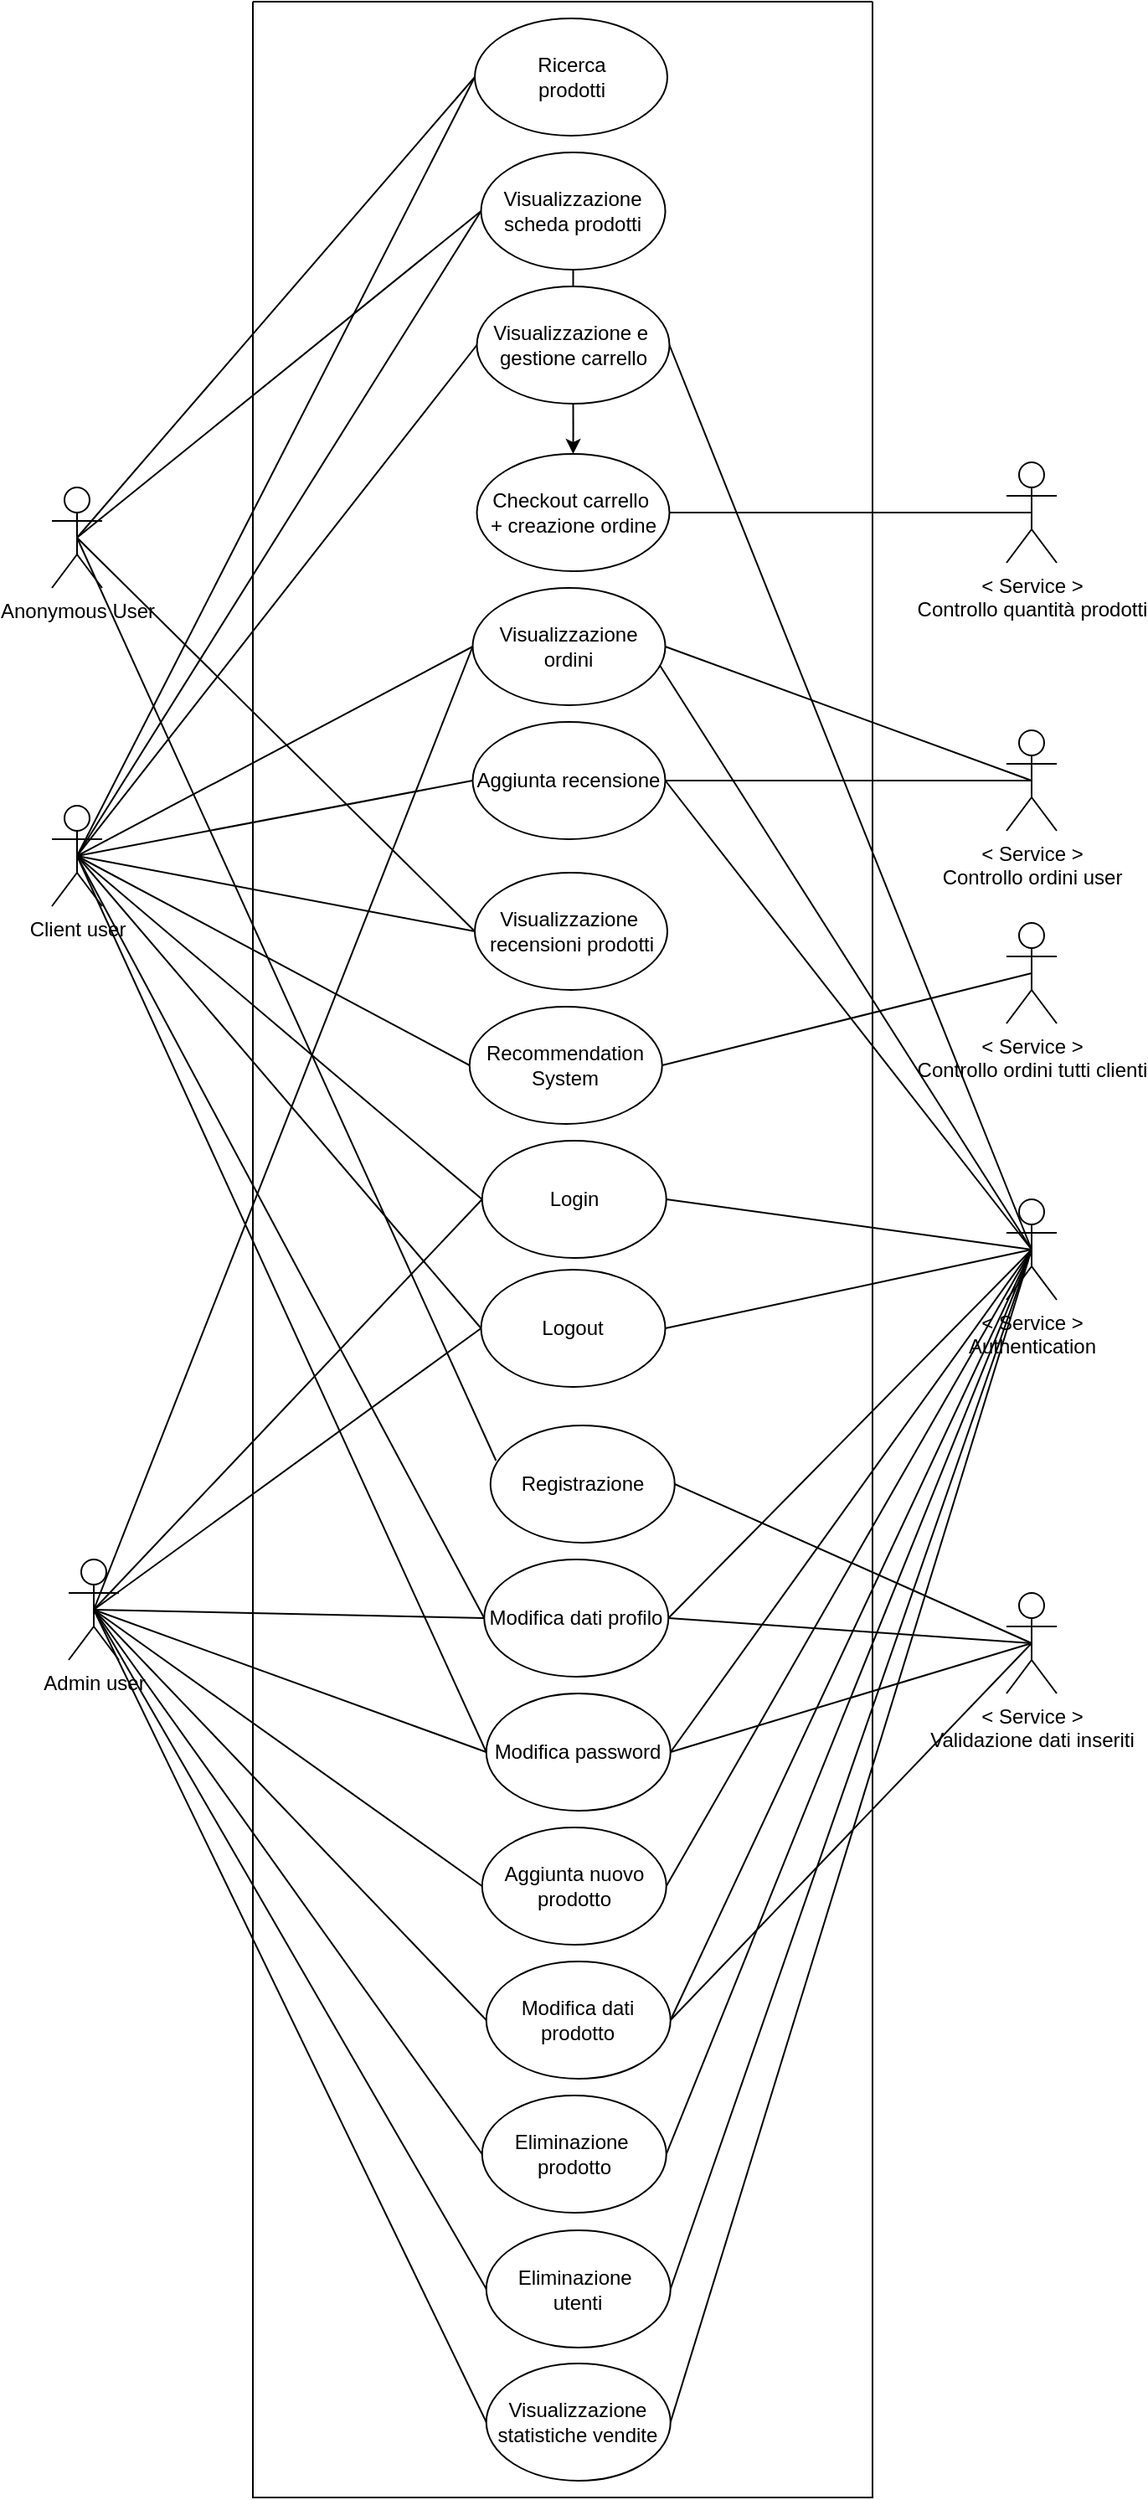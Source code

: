 <mxfile version="21.2.8" type="device">
  <diagram name="Pagina-1" id="eAEIRJtkBa6B6wFvtSo2">
    <mxGraphModel dx="2385" dy="1818" grid="1" gridSize="10" guides="1" tooltips="1" connect="1" arrows="1" fold="1" page="1" pageScale="1" pageWidth="1169" pageHeight="827" math="0" shadow="0">
      <root>
        <mxCell id="0" />
        <mxCell id="1" parent="0" />
        <mxCell id="N_5MacvKfaRWlBTGzWO_-1" value="Anonymous User" style="shape=umlActor;verticalLabelPosition=bottom;verticalAlign=top;html=1;outlineConnect=0;" vertex="1" parent="1">
          <mxGeometry x="300" y="370" width="30" height="60" as="geometry" />
        </mxCell>
        <mxCell id="N_5MacvKfaRWlBTGzWO_-4" value="" style="swimlane;startSize=0;" vertex="1" parent="1">
          <mxGeometry x="420" y="80" width="370" height="1490" as="geometry">
            <mxRectangle x="370" y="120" width="50" height="40" as="alternateBounds" />
          </mxGeometry>
        </mxCell>
        <mxCell id="N_5MacvKfaRWlBTGzWO_-10" value="Visualizzazione&lt;br&gt;scheda prodotti" style="ellipse;whiteSpace=wrap;html=1;" vertex="1" parent="N_5MacvKfaRWlBTGzWO_-4">
          <mxGeometry x="136.25" y="90" width="110" height="70" as="geometry" />
        </mxCell>
        <mxCell id="N_5MacvKfaRWlBTGzWO_-12" value="Ricerca&lt;br&gt;prodotti" style="ellipse;whiteSpace=wrap;html=1;" vertex="1" parent="N_5MacvKfaRWlBTGzWO_-4">
          <mxGeometry x="132.5" y="10" width="115" height="70" as="geometry" />
        </mxCell>
        <mxCell id="N_5MacvKfaRWlBTGzWO_-41" value="Visualizzazione e&amp;nbsp;&lt;br&gt;gestione carrello" style="ellipse;whiteSpace=wrap;html=1;" vertex="1" parent="N_5MacvKfaRWlBTGzWO_-4">
          <mxGeometry x="133.75" y="170" width="115" height="70" as="geometry" />
        </mxCell>
        <mxCell id="N_5MacvKfaRWlBTGzWO_-42" value="" style="endArrow=none;html=1;rounded=0;entryX=0.5;entryY=1;entryDx=0;entryDy=0;exitX=0.5;exitY=0;exitDx=0;exitDy=0;" edge="1" parent="N_5MacvKfaRWlBTGzWO_-4" source="N_5MacvKfaRWlBTGzWO_-41" target="N_5MacvKfaRWlBTGzWO_-10">
          <mxGeometry width="50" height="50" relative="1" as="geometry">
            <mxPoint x="226.25" y="380" as="sourcePoint" />
            <mxPoint x="276.25" y="330" as="targetPoint" />
          </mxGeometry>
        </mxCell>
        <mxCell id="N_5MacvKfaRWlBTGzWO_-45" value="Checkout carrello&amp;nbsp;&lt;br&gt;+ creazione ordine" style="ellipse;whiteSpace=wrap;html=1;" vertex="1" parent="N_5MacvKfaRWlBTGzWO_-4">
          <mxGeometry x="133.75" y="270" width="115" height="70" as="geometry" />
        </mxCell>
        <mxCell id="N_5MacvKfaRWlBTGzWO_-49" value="" style="edgeStyle=orthogonalEdgeStyle;rounded=0;orthogonalLoop=1;jettySize=auto;html=1;" edge="1" parent="N_5MacvKfaRWlBTGzWO_-4" source="N_5MacvKfaRWlBTGzWO_-41" target="N_5MacvKfaRWlBTGzWO_-45">
          <mxGeometry relative="1" as="geometry" />
        </mxCell>
        <mxCell id="N_5MacvKfaRWlBTGzWO_-34" value="Visualizzazione&amp;nbsp;&lt;br&gt;recensioni prodotti" style="ellipse;whiteSpace=wrap;html=1;" vertex="1" parent="N_5MacvKfaRWlBTGzWO_-4">
          <mxGeometry x="132.5" y="520" width="115" height="70" as="geometry" />
        </mxCell>
        <mxCell id="N_5MacvKfaRWlBTGzWO_-6" value="Registrazione" style="ellipse;whiteSpace=wrap;html=1;" vertex="1" parent="N_5MacvKfaRWlBTGzWO_-4">
          <mxGeometry x="141.88" y="850" width="110" height="70" as="geometry" />
        </mxCell>
        <mxCell id="N_5MacvKfaRWlBTGzWO_-33" value="Login" style="ellipse;whiteSpace=wrap;html=1;" vertex="1" parent="N_5MacvKfaRWlBTGzWO_-4">
          <mxGeometry x="136.88" y="680" width="110" height="70" as="geometry" />
        </mxCell>
        <mxCell id="N_5MacvKfaRWlBTGzWO_-51" value="Visualizzazione ordini" style="ellipse;whiteSpace=wrap;html=1;" vertex="1" parent="N_5MacvKfaRWlBTGzWO_-4">
          <mxGeometry x="131.25" y="350" width="115" height="70" as="geometry" />
        </mxCell>
        <mxCell id="N_5MacvKfaRWlBTGzWO_-52" value="Aggiunta recensione" style="ellipse;whiteSpace=wrap;html=1;" vertex="1" parent="N_5MacvKfaRWlBTGzWO_-4">
          <mxGeometry x="131.25" y="430" width="115" height="70" as="geometry" />
        </mxCell>
        <mxCell id="N_5MacvKfaRWlBTGzWO_-57" value="Modifica dati profilo" style="ellipse;whiteSpace=wrap;html=1;" vertex="1" parent="N_5MacvKfaRWlBTGzWO_-4">
          <mxGeometry x="138.13" y="930" width="110" height="70" as="geometry" />
        </mxCell>
        <mxCell id="N_5MacvKfaRWlBTGzWO_-58" value="Modifica password" style="ellipse;whiteSpace=wrap;html=1;" vertex="1" parent="N_5MacvKfaRWlBTGzWO_-4">
          <mxGeometry x="139.38" y="1010" width="110" height="70" as="geometry" />
        </mxCell>
        <mxCell id="N_5MacvKfaRWlBTGzWO_-70" value="Recommendation&lt;br&gt;System" style="ellipse;whiteSpace=wrap;html=1;" vertex="1" parent="N_5MacvKfaRWlBTGzWO_-4">
          <mxGeometry x="129.38" y="600" width="115" height="70" as="geometry" />
        </mxCell>
        <mxCell id="N_5MacvKfaRWlBTGzWO_-81" value="Aggiunta nuovo&lt;br&gt;prodotto" style="ellipse;whiteSpace=wrap;html=1;" vertex="1" parent="N_5MacvKfaRWlBTGzWO_-4">
          <mxGeometry x="136.88" y="1090" width="110" height="70" as="geometry" />
        </mxCell>
        <mxCell id="N_5MacvKfaRWlBTGzWO_-82" value="Modifica dati prodotto" style="ellipse;whiteSpace=wrap;html=1;" vertex="1" parent="N_5MacvKfaRWlBTGzWO_-4">
          <mxGeometry x="139.38" y="1170" width="110" height="70" as="geometry" />
        </mxCell>
        <mxCell id="N_5MacvKfaRWlBTGzWO_-83" value="Eliminazione&amp;nbsp;&lt;br&gt;prodotto" style="ellipse;whiteSpace=wrap;html=1;" vertex="1" parent="N_5MacvKfaRWlBTGzWO_-4">
          <mxGeometry x="136.88" y="1250" width="110" height="70" as="geometry" />
        </mxCell>
        <mxCell id="N_5MacvKfaRWlBTGzWO_-84" value="Eliminazione&amp;nbsp;&lt;br&gt;utenti" style="ellipse;whiteSpace=wrap;html=1;" vertex="1" parent="N_5MacvKfaRWlBTGzWO_-4">
          <mxGeometry x="139.38" y="1330.5" width="110" height="70" as="geometry" />
        </mxCell>
        <mxCell id="N_5MacvKfaRWlBTGzWO_-86" value="Logout" style="ellipse;whiteSpace=wrap;html=1;" vertex="1" parent="N_5MacvKfaRWlBTGzWO_-4">
          <mxGeometry x="136.25" y="757" width="110" height="70" as="geometry" />
        </mxCell>
        <mxCell id="N_5MacvKfaRWlBTGzWO_-87" value="Visualizzazione&lt;br&gt;statistiche vendite" style="ellipse;whiteSpace=wrap;html=1;" vertex="1" parent="N_5MacvKfaRWlBTGzWO_-4">
          <mxGeometry x="139.38" y="1410" width="110" height="70" as="geometry" />
        </mxCell>
        <mxCell id="N_5MacvKfaRWlBTGzWO_-14" value="" style="endArrow=none;html=1;rounded=0;entryX=0;entryY=0.5;entryDx=0;entryDy=0;exitX=0.5;exitY=0.5;exitDx=0;exitDy=0;exitPerimeter=0;" edge="1" parent="1" source="N_5MacvKfaRWlBTGzWO_-1" target="N_5MacvKfaRWlBTGzWO_-12">
          <mxGeometry width="50" height="50" relative="1" as="geometry">
            <mxPoint x="550" y="470" as="sourcePoint" />
            <mxPoint x="517.5" y="330" as="targetPoint" />
          </mxGeometry>
        </mxCell>
        <mxCell id="N_5MacvKfaRWlBTGzWO_-17" value="" style="endArrow=none;html=1;rounded=0;entryX=0.5;entryY=0.5;entryDx=0;entryDy=0;entryPerimeter=0;exitX=0;exitY=0.5;exitDx=0;exitDy=0;" edge="1" parent="1" source="N_5MacvKfaRWlBTGzWO_-10" target="N_5MacvKfaRWlBTGzWO_-1">
          <mxGeometry width="50" height="50" relative="1" as="geometry">
            <mxPoint x="550" y="470" as="sourcePoint" />
            <mxPoint x="600" y="420" as="targetPoint" />
          </mxGeometry>
        </mxCell>
        <mxCell id="N_5MacvKfaRWlBTGzWO_-18" value="" style="endArrow=none;html=1;rounded=0;exitX=0.03;exitY=0.3;exitDx=0;exitDy=0;exitPerimeter=0;entryX=0.5;entryY=0.5;entryDx=0;entryDy=0;entryPerimeter=0;" edge="1" parent="1" source="N_5MacvKfaRWlBTGzWO_-6" target="N_5MacvKfaRWlBTGzWO_-1">
          <mxGeometry width="50" height="50" relative="1" as="geometry">
            <mxPoint x="550" y="470" as="sourcePoint" />
            <mxPoint x="600" y="420" as="targetPoint" />
          </mxGeometry>
        </mxCell>
        <mxCell id="N_5MacvKfaRWlBTGzWO_-32" value="Client user" style="shape=umlActor;verticalLabelPosition=bottom;verticalAlign=top;html=1;outlineConnect=0;" vertex="1" parent="1">
          <mxGeometry x="300" y="560" width="30" height="60" as="geometry" />
        </mxCell>
        <mxCell id="N_5MacvKfaRWlBTGzWO_-35" value="&amp;lt; Service &amp;gt;&lt;br&gt;Authentication" style="shape=umlActor;verticalLabelPosition=bottom;verticalAlign=top;html=1;outlineConnect=0;" vertex="1" parent="1">
          <mxGeometry x="870" y="795" width="30" height="60" as="geometry" />
        </mxCell>
        <mxCell id="N_5MacvKfaRWlBTGzWO_-38" value="" style="endArrow=none;html=1;rounded=0;exitX=1;exitY=0.5;exitDx=0;exitDy=0;entryX=0.5;entryY=0.5;entryDx=0;entryDy=0;entryPerimeter=0;" edge="1" parent="1" source="N_5MacvKfaRWlBTGzWO_-33" target="N_5MacvKfaRWlBTGzWO_-35">
          <mxGeometry width="50" height="50" relative="1" as="geometry">
            <mxPoint x="630" y="660" as="sourcePoint" />
            <mxPoint x="680" y="610" as="targetPoint" />
          </mxGeometry>
        </mxCell>
        <mxCell id="N_5MacvKfaRWlBTGzWO_-39" value="" style="endArrow=none;html=1;rounded=0;exitX=0;exitY=0.5;exitDx=0;exitDy=0;entryX=0.5;entryY=0.5;entryDx=0;entryDy=0;entryPerimeter=0;" edge="1" parent="1" source="N_5MacvKfaRWlBTGzWO_-34" target="N_5MacvKfaRWlBTGzWO_-1">
          <mxGeometry width="50" height="50" relative="1" as="geometry">
            <mxPoint x="630" y="660" as="sourcePoint" />
            <mxPoint x="680" y="610" as="targetPoint" />
          </mxGeometry>
        </mxCell>
        <mxCell id="N_5MacvKfaRWlBTGzWO_-40" value="" style="endArrow=none;html=1;rounded=0;entryX=0;entryY=0.5;entryDx=0;entryDy=0;exitX=0.5;exitY=0.5;exitDx=0;exitDy=0;exitPerimeter=0;" edge="1" parent="1" source="N_5MacvKfaRWlBTGzWO_-32" target="N_5MacvKfaRWlBTGzWO_-12">
          <mxGeometry width="50" height="50" relative="1" as="geometry">
            <mxPoint x="630" y="660" as="sourcePoint" />
            <mxPoint x="680" y="610" as="targetPoint" />
          </mxGeometry>
        </mxCell>
        <mxCell id="N_5MacvKfaRWlBTGzWO_-43" value="" style="endArrow=none;html=1;rounded=0;entryX=0;entryY=0.5;entryDx=0;entryDy=0;exitX=0.5;exitY=0.5;exitDx=0;exitDy=0;exitPerimeter=0;" edge="1" parent="1" source="N_5MacvKfaRWlBTGzWO_-32" target="N_5MacvKfaRWlBTGzWO_-10">
          <mxGeometry width="50" height="50" relative="1" as="geometry">
            <mxPoint x="630" y="660" as="sourcePoint" />
            <mxPoint x="680" y="610" as="targetPoint" />
          </mxGeometry>
        </mxCell>
        <mxCell id="N_5MacvKfaRWlBTGzWO_-44" value="" style="endArrow=none;html=1;rounded=0;entryX=0.5;entryY=0.5;entryDx=0;entryDy=0;entryPerimeter=0;exitX=0;exitY=0.5;exitDx=0;exitDy=0;" edge="1" parent="1" source="N_5MacvKfaRWlBTGzWO_-33" target="N_5MacvKfaRWlBTGzWO_-32">
          <mxGeometry width="50" height="50" relative="1" as="geometry">
            <mxPoint x="630" y="660" as="sourcePoint" />
            <mxPoint x="680" y="610" as="targetPoint" />
          </mxGeometry>
        </mxCell>
        <mxCell id="N_5MacvKfaRWlBTGzWO_-48" value="" style="endArrow=none;html=1;rounded=0;exitX=0.5;exitY=0.5;exitDx=0;exitDy=0;exitPerimeter=0;entryX=0;entryY=0.5;entryDx=0;entryDy=0;" edge="1" parent="1" source="N_5MacvKfaRWlBTGzWO_-32" target="N_5MacvKfaRWlBTGzWO_-41">
          <mxGeometry width="50" height="50" relative="1" as="geometry">
            <mxPoint x="560" y="650" as="sourcePoint" />
            <mxPoint x="610" y="600" as="targetPoint" />
          </mxGeometry>
        </mxCell>
        <mxCell id="N_5MacvKfaRWlBTGzWO_-50" value="" style="endArrow=none;html=1;rounded=0;exitX=0.5;exitY=0.5;exitDx=0;exitDy=0;exitPerimeter=0;entryX=1;entryY=0.5;entryDx=0;entryDy=0;" edge="1" parent="1" source="N_5MacvKfaRWlBTGzWO_-35" target="N_5MacvKfaRWlBTGzWO_-41">
          <mxGeometry width="50" height="50" relative="1" as="geometry">
            <mxPoint x="570" y="640" as="sourcePoint" />
            <mxPoint x="620" y="590" as="targetPoint" />
          </mxGeometry>
        </mxCell>
        <mxCell id="N_5MacvKfaRWlBTGzWO_-53" value="&amp;lt; Service &amp;gt;&lt;br&gt;Controllo ordini user" style="shape=umlActor;verticalLabelPosition=bottom;verticalAlign=top;html=1;outlineConnect=0;" vertex="1" parent="1">
          <mxGeometry x="870" y="515" width="30" height="60" as="geometry" />
        </mxCell>
        <mxCell id="N_5MacvKfaRWlBTGzWO_-54" value="" style="endArrow=none;html=1;rounded=0;exitX=1;exitY=0.5;exitDx=0;exitDy=0;entryX=0.5;entryY=0.5;entryDx=0;entryDy=0;entryPerimeter=0;" edge="1" parent="1" source="N_5MacvKfaRWlBTGzWO_-52" target="N_5MacvKfaRWlBTGzWO_-53">
          <mxGeometry width="50" height="50" relative="1" as="geometry">
            <mxPoint x="570" y="680" as="sourcePoint" />
            <mxPoint x="620" y="630" as="targetPoint" />
          </mxGeometry>
        </mxCell>
        <mxCell id="N_5MacvKfaRWlBTGzWO_-55" value="" style="endArrow=none;html=1;rounded=0;exitX=0;exitY=0.5;exitDx=0;exitDy=0;entryX=0.5;entryY=0.5;entryDx=0;entryDy=0;entryPerimeter=0;" edge="1" parent="1" source="N_5MacvKfaRWlBTGzWO_-52" target="N_5MacvKfaRWlBTGzWO_-32">
          <mxGeometry width="50" height="50" relative="1" as="geometry">
            <mxPoint x="570" y="680" as="sourcePoint" />
            <mxPoint x="620" y="630" as="targetPoint" />
          </mxGeometry>
        </mxCell>
        <mxCell id="N_5MacvKfaRWlBTGzWO_-56" value="" style="endArrow=none;html=1;rounded=0;exitX=0;exitY=0.5;exitDx=0;exitDy=0;entryX=0.5;entryY=0.5;entryDx=0;entryDy=0;entryPerimeter=0;" edge="1" parent="1" source="N_5MacvKfaRWlBTGzWO_-51" target="N_5MacvKfaRWlBTGzWO_-32">
          <mxGeometry width="50" height="50" relative="1" as="geometry">
            <mxPoint x="570" y="680" as="sourcePoint" />
            <mxPoint x="620" y="630" as="targetPoint" />
          </mxGeometry>
        </mxCell>
        <mxCell id="N_5MacvKfaRWlBTGzWO_-59" value="" style="endArrow=none;html=1;rounded=0;entryX=1;entryY=0.5;entryDx=0;entryDy=0;exitX=0.5;exitY=0.5;exitDx=0;exitDy=0;exitPerimeter=0;" edge="1" parent="1" source="N_5MacvKfaRWlBTGzWO_-35" target="N_5MacvKfaRWlBTGzWO_-57">
          <mxGeometry width="50" height="50" relative="1" as="geometry">
            <mxPoint x="610" y="590" as="sourcePoint" />
            <mxPoint x="660" y="540" as="targetPoint" />
          </mxGeometry>
        </mxCell>
        <mxCell id="N_5MacvKfaRWlBTGzWO_-60" value="" style="endArrow=none;html=1;rounded=0;exitX=1;exitY=0.5;exitDx=0;exitDy=0;entryX=0.5;entryY=0.5;entryDx=0;entryDy=0;entryPerimeter=0;" edge="1" parent="1" source="N_5MacvKfaRWlBTGzWO_-58" target="N_5MacvKfaRWlBTGzWO_-35">
          <mxGeometry width="50" height="50" relative="1" as="geometry">
            <mxPoint x="610" y="590" as="sourcePoint" />
            <mxPoint x="660" y="540" as="targetPoint" />
          </mxGeometry>
        </mxCell>
        <mxCell id="N_5MacvKfaRWlBTGzWO_-61" value="" style="endArrow=none;html=1;rounded=0;entryX=0;entryY=0.5;entryDx=0;entryDy=0;exitX=0.5;exitY=0.5;exitDx=0;exitDy=0;exitPerimeter=0;" edge="1" parent="1" source="N_5MacvKfaRWlBTGzWO_-32" target="N_5MacvKfaRWlBTGzWO_-58">
          <mxGeometry width="50" height="50" relative="1" as="geometry">
            <mxPoint x="610" y="590" as="sourcePoint" />
            <mxPoint x="660" y="540" as="targetPoint" />
          </mxGeometry>
        </mxCell>
        <mxCell id="N_5MacvKfaRWlBTGzWO_-62" value="" style="endArrow=none;html=1;rounded=0;exitX=0;exitY=0.5;exitDx=0;exitDy=0;entryX=0.5;entryY=0.5;entryDx=0;entryDy=0;entryPerimeter=0;" edge="1" parent="1" source="N_5MacvKfaRWlBTGzWO_-57" target="N_5MacvKfaRWlBTGzWO_-32">
          <mxGeometry width="50" height="50" relative="1" as="geometry">
            <mxPoint x="610" y="590" as="sourcePoint" />
            <mxPoint x="660" y="540" as="targetPoint" />
          </mxGeometry>
        </mxCell>
        <mxCell id="N_5MacvKfaRWlBTGzWO_-63" value="&amp;lt; Service &amp;gt;&lt;br&gt;Controllo quantità prodotti" style="shape=umlActor;verticalLabelPosition=bottom;verticalAlign=top;html=1;outlineConnect=0;" vertex="1" parent="1">
          <mxGeometry x="870" y="355" width="30" height="60" as="geometry" />
        </mxCell>
        <mxCell id="N_5MacvKfaRWlBTGzWO_-64" value="" style="endArrow=none;html=1;rounded=0;exitX=1;exitY=0.5;exitDx=0;exitDy=0;entryX=0.5;entryY=0.5;entryDx=0;entryDy=0;entryPerimeter=0;" edge="1" parent="1" source="N_5MacvKfaRWlBTGzWO_-45" target="N_5MacvKfaRWlBTGzWO_-63">
          <mxGeometry width="50" height="50" relative="1" as="geometry">
            <mxPoint x="560" y="550" as="sourcePoint" />
            <mxPoint x="610" y="500" as="targetPoint" />
          </mxGeometry>
        </mxCell>
        <mxCell id="N_5MacvKfaRWlBTGzWO_-65" value="&amp;lt; Service &amp;gt;&lt;br&gt;Validazione dati inseriti" style="shape=umlActor;verticalLabelPosition=bottom;verticalAlign=top;html=1;outlineConnect=0;" vertex="1" parent="1">
          <mxGeometry x="870" y="1030" width="30" height="60" as="geometry" />
        </mxCell>
        <mxCell id="N_5MacvKfaRWlBTGzWO_-66" value="" style="endArrow=none;html=1;rounded=0;exitX=1;exitY=0.5;exitDx=0;exitDy=0;entryX=0.5;entryY=0.5;entryDx=0;entryDy=0;entryPerimeter=0;" edge="1" parent="1" source="N_5MacvKfaRWlBTGzWO_-6" target="N_5MacvKfaRWlBTGzWO_-65">
          <mxGeometry width="50" height="50" relative="1" as="geometry">
            <mxPoint x="560" y="620" as="sourcePoint" />
            <mxPoint x="610" y="570" as="targetPoint" />
          </mxGeometry>
        </mxCell>
        <mxCell id="N_5MacvKfaRWlBTGzWO_-67" value="" style="endArrow=none;html=1;rounded=0;entryX=1;entryY=0.5;entryDx=0;entryDy=0;exitX=0.5;exitY=0.5;exitDx=0;exitDy=0;exitPerimeter=0;" edge="1" parent="1" source="N_5MacvKfaRWlBTGzWO_-65" target="N_5MacvKfaRWlBTGzWO_-57">
          <mxGeometry width="50" height="50" relative="1" as="geometry">
            <mxPoint x="560" y="620" as="sourcePoint" />
            <mxPoint x="610" y="570" as="targetPoint" />
          </mxGeometry>
        </mxCell>
        <mxCell id="N_5MacvKfaRWlBTGzWO_-68" value="" style="endArrow=none;html=1;rounded=0;exitX=1;exitY=0.5;exitDx=0;exitDy=0;entryX=0.5;entryY=0.5;entryDx=0;entryDy=0;entryPerimeter=0;" edge="1" parent="1" source="N_5MacvKfaRWlBTGzWO_-58" target="N_5MacvKfaRWlBTGzWO_-65">
          <mxGeometry width="50" height="50" relative="1" as="geometry">
            <mxPoint x="560" y="620" as="sourcePoint" />
            <mxPoint x="610" y="570" as="targetPoint" />
          </mxGeometry>
        </mxCell>
        <mxCell id="N_5MacvKfaRWlBTGzWO_-69" value="" style="endArrow=none;html=1;rounded=0;exitX=0;exitY=0.5;exitDx=0;exitDy=0;entryX=0.5;entryY=0.5;entryDx=0;entryDy=0;entryPerimeter=0;" edge="1" parent="1" source="N_5MacvKfaRWlBTGzWO_-34" target="N_5MacvKfaRWlBTGzWO_-32">
          <mxGeometry width="50" height="50" relative="1" as="geometry">
            <mxPoint x="560" y="590" as="sourcePoint" />
            <mxPoint x="610" y="540" as="targetPoint" />
          </mxGeometry>
        </mxCell>
        <mxCell id="N_5MacvKfaRWlBTGzWO_-72" value="&amp;lt; Service &amp;gt;&lt;br&gt;Controllo ordini tutti clienti" style="shape=umlActor;verticalLabelPosition=bottom;verticalAlign=top;html=1;outlineConnect=0;" vertex="1" parent="1">
          <mxGeometry x="870" y="630" width="30" height="60" as="geometry" />
        </mxCell>
        <mxCell id="N_5MacvKfaRWlBTGzWO_-73" value="" style="endArrow=none;html=1;rounded=0;exitX=1;exitY=0.5;exitDx=0;exitDy=0;entryX=0.5;entryY=0.5;entryDx=0;entryDy=0;entryPerimeter=0;" edge="1" parent="1" source="N_5MacvKfaRWlBTGzWO_-70" target="N_5MacvKfaRWlBTGzWO_-72">
          <mxGeometry width="50" height="50" relative="1" as="geometry">
            <mxPoint x="520" y="570" as="sourcePoint" />
            <mxPoint x="570" y="520" as="targetPoint" />
          </mxGeometry>
        </mxCell>
        <mxCell id="N_5MacvKfaRWlBTGzWO_-74" value="" style="endArrow=none;html=1;rounded=0;exitX=0;exitY=0.5;exitDx=0;exitDy=0;entryX=0.5;entryY=0.5;entryDx=0;entryDy=0;entryPerimeter=0;" edge="1" parent="1" source="N_5MacvKfaRWlBTGzWO_-70" target="N_5MacvKfaRWlBTGzWO_-32">
          <mxGeometry width="50" height="50" relative="1" as="geometry">
            <mxPoint x="520" y="570" as="sourcePoint" />
            <mxPoint x="570" y="520" as="targetPoint" />
          </mxGeometry>
        </mxCell>
        <mxCell id="N_5MacvKfaRWlBTGzWO_-75" value="Admin user" style="shape=umlActor;verticalLabelPosition=bottom;verticalAlign=top;html=1;outlineConnect=0;" vertex="1" parent="1">
          <mxGeometry x="310" y="1010" width="30" height="60" as="geometry" />
        </mxCell>
        <mxCell id="N_5MacvKfaRWlBTGzWO_-76" value="" style="endArrow=none;html=1;rounded=0;entryX=0;entryY=0.5;entryDx=0;entryDy=0;exitX=0.5;exitY=0.5;exitDx=0;exitDy=0;exitPerimeter=0;" edge="1" parent="1" source="N_5MacvKfaRWlBTGzWO_-75" target="N_5MacvKfaRWlBTGzWO_-51">
          <mxGeometry width="50" height="50" relative="1" as="geometry">
            <mxPoint x="315" y="740" as="sourcePoint" />
            <mxPoint x="570" y="660" as="targetPoint" />
          </mxGeometry>
        </mxCell>
        <mxCell id="N_5MacvKfaRWlBTGzWO_-77" value="" style="endArrow=none;html=1;rounded=0;entryX=0;entryY=0.5;entryDx=0;entryDy=0;exitX=0.5;exitY=0.5;exitDx=0;exitDy=0;exitPerimeter=0;" edge="1" parent="1" source="N_5MacvKfaRWlBTGzWO_-75" target="N_5MacvKfaRWlBTGzWO_-33">
          <mxGeometry width="50" height="50" relative="1" as="geometry">
            <mxPoint x="520" y="710" as="sourcePoint" />
            <mxPoint x="570" y="660" as="targetPoint" />
          </mxGeometry>
        </mxCell>
        <mxCell id="N_5MacvKfaRWlBTGzWO_-79" value="" style="endArrow=none;html=1;rounded=0;entryX=0;entryY=0.5;entryDx=0;entryDy=0;exitX=0.5;exitY=0.5;exitDx=0;exitDy=0;exitPerimeter=0;" edge="1" parent="1" source="N_5MacvKfaRWlBTGzWO_-75" target="N_5MacvKfaRWlBTGzWO_-57">
          <mxGeometry width="50" height="50" relative="1" as="geometry">
            <mxPoint x="520" y="710" as="sourcePoint" />
            <mxPoint x="570" y="660" as="targetPoint" />
          </mxGeometry>
        </mxCell>
        <mxCell id="N_5MacvKfaRWlBTGzWO_-80" value="" style="endArrow=none;html=1;rounded=0;entryX=0;entryY=0.5;entryDx=0;entryDy=0;exitX=0.5;exitY=0.5;exitDx=0;exitDy=0;exitPerimeter=0;" edge="1" parent="1" source="N_5MacvKfaRWlBTGzWO_-75" target="N_5MacvKfaRWlBTGzWO_-58">
          <mxGeometry width="50" height="50" relative="1" as="geometry">
            <mxPoint x="520" y="710" as="sourcePoint" />
            <mxPoint x="570" y="660" as="targetPoint" />
          </mxGeometry>
        </mxCell>
        <mxCell id="N_5MacvKfaRWlBTGzWO_-88" value="" style="endArrow=none;html=1;rounded=0;exitX=1;exitY=0.5;exitDx=0;exitDy=0;entryX=0.5;entryY=0.5;entryDx=0;entryDy=0;entryPerimeter=0;" edge="1" parent="1" source="N_5MacvKfaRWlBTGzWO_-51" target="N_5MacvKfaRWlBTGzWO_-53">
          <mxGeometry width="50" height="50" relative="1" as="geometry">
            <mxPoint x="510" y="900" as="sourcePoint" />
            <mxPoint x="560" y="850" as="targetPoint" />
          </mxGeometry>
        </mxCell>
        <mxCell id="N_5MacvKfaRWlBTGzWO_-89" value="" style="endArrow=none;html=1;rounded=0;exitX=0.5;exitY=0.5;exitDx=0;exitDy=0;exitPerimeter=0;entryX=0;entryY=0.5;entryDx=0;entryDy=0;" edge="1" parent="1" source="N_5MacvKfaRWlBTGzWO_-75" target="N_5MacvKfaRWlBTGzWO_-81">
          <mxGeometry width="50" height="50" relative="1" as="geometry">
            <mxPoint x="510" y="1080" as="sourcePoint" />
            <mxPoint x="560" y="1030" as="targetPoint" />
          </mxGeometry>
        </mxCell>
        <mxCell id="N_5MacvKfaRWlBTGzWO_-90" value="" style="endArrow=none;html=1;rounded=0;exitX=0;exitY=0.5;exitDx=0;exitDy=0;entryX=0.5;entryY=0.5;entryDx=0;entryDy=0;entryPerimeter=0;" edge="1" parent="1" source="N_5MacvKfaRWlBTGzWO_-82" target="N_5MacvKfaRWlBTGzWO_-75">
          <mxGeometry width="50" height="50" relative="1" as="geometry">
            <mxPoint x="510" y="1080" as="sourcePoint" />
            <mxPoint x="560" y="1030" as="targetPoint" />
          </mxGeometry>
        </mxCell>
        <mxCell id="N_5MacvKfaRWlBTGzWO_-91" value="" style="endArrow=none;html=1;rounded=0;entryX=0;entryY=0.5;entryDx=0;entryDy=0;exitX=0.5;exitY=0.5;exitDx=0;exitDy=0;exitPerimeter=0;" edge="1" parent="1" source="N_5MacvKfaRWlBTGzWO_-75" target="N_5MacvKfaRWlBTGzWO_-83">
          <mxGeometry width="50" height="50" relative="1" as="geometry">
            <mxPoint x="510" y="1080" as="sourcePoint" />
            <mxPoint x="560" y="1030" as="targetPoint" />
          </mxGeometry>
        </mxCell>
        <mxCell id="N_5MacvKfaRWlBTGzWO_-92" value="" style="endArrow=none;html=1;rounded=0;entryX=0;entryY=0.5;entryDx=0;entryDy=0;exitX=0.5;exitY=0.5;exitDx=0;exitDy=0;exitPerimeter=0;" edge="1" parent="1" source="N_5MacvKfaRWlBTGzWO_-75" target="N_5MacvKfaRWlBTGzWO_-84">
          <mxGeometry width="50" height="50" relative="1" as="geometry">
            <mxPoint x="510" y="1080" as="sourcePoint" />
            <mxPoint x="560" y="1030" as="targetPoint" />
          </mxGeometry>
        </mxCell>
        <mxCell id="N_5MacvKfaRWlBTGzWO_-93" value="" style="endArrow=none;html=1;rounded=0;entryX=0;entryY=0.5;entryDx=0;entryDy=0;exitX=0.5;exitY=0.5;exitDx=0;exitDy=0;exitPerimeter=0;" edge="1" parent="1" source="N_5MacvKfaRWlBTGzWO_-75" target="N_5MacvKfaRWlBTGzWO_-87">
          <mxGeometry width="50" height="50" relative="1" as="geometry">
            <mxPoint x="510" y="1080" as="sourcePoint" />
            <mxPoint x="560" y="1030" as="targetPoint" />
          </mxGeometry>
        </mxCell>
        <mxCell id="N_5MacvKfaRWlBTGzWO_-94" value="" style="endArrow=none;html=1;rounded=0;entryX=0;entryY=0.5;entryDx=0;entryDy=0;exitX=0.5;exitY=0.5;exitDx=0;exitDy=0;exitPerimeter=0;" edge="1" parent="1" source="N_5MacvKfaRWlBTGzWO_-75" target="N_5MacvKfaRWlBTGzWO_-86">
          <mxGeometry width="50" height="50" relative="1" as="geometry">
            <mxPoint x="510" y="970" as="sourcePoint" />
            <mxPoint x="560" y="920" as="targetPoint" />
          </mxGeometry>
        </mxCell>
        <mxCell id="N_5MacvKfaRWlBTGzWO_-95" value="" style="endArrow=none;html=1;rounded=0;entryX=1;entryY=0.5;entryDx=0;entryDy=0;exitX=0.5;exitY=0.5;exitDx=0;exitDy=0;exitPerimeter=0;" edge="1" parent="1" source="N_5MacvKfaRWlBTGzWO_-35" target="N_5MacvKfaRWlBTGzWO_-86">
          <mxGeometry width="50" height="50" relative="1" as="geometry">
            <mxPoint x="510" y="970" as="sourcePoint" />
            <mxPoint x="560" y="920" as="targetPoint" />
          </mxGeometry>
        </mxCell>
        <mxCell id="N_5MacvKfaRWlBTGzWO_-96" value="" style="endArrow=none;html=1;rounded=0;entryX=0;entryY=0.5;entryDx=0;entryDy=0;exitX=0.5;exitY=0.5;exitDx=0;exitDy=0;exitPerimeter=0;" edge="1" parent="1" source="N_5MacvKfaRWlBTGzWO_-32" target="N_5MacvKfaRWlBTGzWO_-86">
          <mxGeometry width="50" height="50" relative="1" as="geometry">
            <mxPoint x="510" y="970" as="sourcePoint" />
            <mxPoint x="560" y="920" as="targetPoint" />
          </mxGeometry>
        </mxCell>
        <mxCell id="N_5MacvKfaRWlBTGzWO_-97" value="" style="endArrow=none;html=1;rounded=0;exitX=0.5;exitY=0.5;exitDx=0;exitDy=0;exitPerimeter=0;entryX=1;entryY=0.5;entryDx=0;entryDy=0;" edge="1" parent="1" source="N_5MacvKfaRWlBTGzWO_-65" target="N_5MacvKfaRWlBTGzWO_-82">
          <mxGeometry width="50" height="50" relative="1" as="geometry">
            <mxPoint x="510" y="1080" as="sourcePoint" />
            <mxPoint x="560" y="1030" as="targetPoint" />
          </mxGeometry>
        </mxCell>
        <mxCell id="N_5MacvKfaRWlBTGzWO_-98" value="" style="endArrow=none;html=1;rounded=0;entryX=0.5;entryY=0.5;entryDx=0;entryDy=0;entryPerimeter=0;exitX=0.974;exitY=0.666;exitDx=0;exitDy=0;exitPerimeter=0;" edge="1" parent="1" source="N_5MacvKfaRWlBTGzWO_-51" target="N_5MacvKfaRWlBTGzWO_-35">
          <mxGeometry width="50" height="50" relative="1" as="geometry">
            <mxPoint x="430" y="790" as="sourcePoint" />
            <mxPoint x="480" y="740" as="targetPoint" />
          </mxGeometry>
        </mxCell>
        <mxCell id="N_5MacvKfaRWlBTGzWO_-99" value="" style="endArrow=none;html=1;rounded=0;entryX=1;entryY=0.5;entryDx=0;entryDy=0;exitX=0.5;exitY=0.5;exitDx=0;exitDy=0;exitPerimeter=0;" edge="1" parent="1" source="N_5MacvKfaRWlBTGzWO_-35" target="N_5MacvKfaRWlBTGzWO_-52">
          <mxGeometry width="50" height="50" relative="1" as="geometry">
            <mxPoint x="430" y="790" as="sourcePoint" />
            <mxPoint x="480" y="740" as="targetPoint" />
          </mxGeometry>
        </mxCell>
        <mxCell id="N_5MacvKfaRWlBTGzWO_-100" value="" style="endArrow=none;html=1;rounded=0;entryX=0.5;entryY=0.5;entryDx=0;entryDy=0;entryPerimeter=0;exitX=1;exitY=0.5;exitDx=0;exitDy=0;" edge="1" parent="1" source="N_5MacvKfaRWlBTGzWO_-81" target="N_5MacvKfaRWlBTGzWO_-35">
          <mxGeometry width="50" height="50" relative="1" as="geometry">
            <mxPoint x="430" y="1190" as="sourcePoint" />
            <mxPoint x="480" y="1140" as="targetPoint" />
          </mxGeometry>
        </mxCell>
        <mxCell id="N_5MacvKfaRWlBTGzWO_-101" value="" style="endArrow=none;html=1;rounded=0;entryX=0.5;entryY=0.5;entryDx=0;entryDy=0;entryPerimeter=0;exitX=1;exitY=0.5;exitDx=0;exitDy=0;" edge="1" parent="1" source="N_5MacvKfaRWlBTGzWO_-82" target="N_5MacvKfaRWlBTGzWO_-35">
          <mxGeometry width="50" height="50" relative="1" as="geometry">
            <mxPoint x="430" y="1190" as="sourcePoint" />
            <mxPoint x="480" y="1140" as="targetPoint" />
          </mxGeometry>
        </mxCell>
        <mxCell id="N_5MacvKfaRWlBTGzWO_-102" value="" style="endArrow=none;html=1;rounded=0;entryX=0.5;entryY=0.5;entryDx=0;entryDy=0;entryPerimeter=0;exitX=1;exitY=0.5;exitDx=0;exitDy=0;" edge="1" parent="1" source="N_5MacvKfaRWlBTGzWO_-83" target="N_5MacvKfaRWlBTGzWO_-35">
          <mxGeometry width="50" height="50" relative="1" as="geometry">
            <mxPoint x="430" y="1190" as="sourcePoint" />
            <mxPoint x="480" y="1140" as="targetPoint" />
          </mxGeometry>
        </mxCell>
        <mxCell id="N_5MacvKfaRWlBTGzWO_-103" value="" style="endArrow=none;html=1;rounded=0;entryX=0.5;entryY=0.5;entryDx=0;entryDy=0;entryPerimeter=0;exitX=1;exitY=0.5;exitDx=0;exitDy=0;" edge="1" parent="1" source="N_5MacvKfaRWlBTGzWO_-84" target="N_5MacvKfaRWlBTGzWO_-35">
          <mxGeometry width="50" height="50" relative="1" as="geometry">
            <mxPoint x="430" y="1190" as="sourcePoint" />
            <mxPoint x="480" y="1140" as="targetPoint" />
          </mxGeometry>
        </mxCell>
        <mxCell id="N_5MacvKfaRWlBTGzWO_-104" value="" style="endArrow=none;html=1;rounded=0;entryX=0.5;entryY=0.5;entryDx=0;entryDy=0;entryPerimeter=0;exitX=1;exitY=0.5;exitDx=0;exitDy=0;" edge="1" parent="1" source="N_5MacvKfaRWlBTGzWO_-87" target="N_5MacvKfaRWlBTGzWO_-35">
          <mxGeometry width="50" height="50" relative="1" as="geometry">
            <mxPoint x="430" y="1190" as="sourcePoint" />
            <mxPoint x="480" y="1140" as="targetPoint" />
          </mxGeometry>
        </mxCell>
      </root>
    </mxGraphModel>
  </diagram>
</mxfile>
